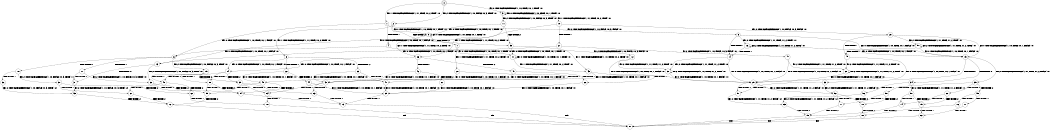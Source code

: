 digraph BCG {
size = "7, 10.5";
center = TRUE;
node [shape = circle];
0 [peripheries = 2];
0 -> 1 [label = "EX !1 !ATOMIC_EXCH_BRANCH (1, +1, TRUE, +0, 2, TRUE) !:0:"];
0 -> 2 [label = "EX !2 !ATOMIC_EXCH_BRANCH (1, +0, FALSE, +0, 3, TRUE) !:0:"];
0 -> 3 [label = "EX !0 !ATOMIC_EXCH_BRANCH (1, +0, TRUE, +0, 1, TRUE) !:0:"];
1 -> 4 [label = "TERMINATE !1"];
1 -> 5 [label = "EX !2 !ATOMIC_EXCH_BRANCH (1, +0, FALSE, +0, 3, FALSE) !:0:"];
1 -> 6 [label = "EX !0 !ATOMIC_EXCH_BRANCH (1, +0, TRUE, +0, 1, FALSE) !:0:"];
2 -> 7 [label = "TERMINATE !2"];
2 -> 8 [label = "EX !1 !ATOMIC_EXCH_BRANCH (1, +1, TRUE, +0, 2, TRUE) !:0:"];
2 -> 9 [label = "EX !0 !ATOMIC_EXCH_BRANCH (1, +0, TRUE, +0, 1, TRUE) !:0:"];
3 -> 10 [label = "EX !1 !ATOMIC_EXCH_BRANCH (1, +1, TRUE, +0, 2, TRUE) !:0:"];
3 -> 11 [label = "EX !2 !ATOMIC_EXCH_BRANCH (1, +0, FALSE, +0, 3, TRUE) !:0:"];
3 -> 3 [label = "EX !0 !ATOMIC_EXCH_BRANCH (1, +0, TRUE, +0, 1, TRUE) !:0:"];
4 -> 12 [label = "EX !2 !ATOMIC_EXCH_BRANCH (1, +0, FALSE, +0, 3, FALSE) !:0:"];
4 -> 13 [label = "EX !0 !ATOMIC_EXCH_BRANCH (1, +0, TRUE, +0, 1, FALSE) !:0:"];
5 -> 14 [label = "TERMINATE !1"];
5 -> 15 [label = "EX !0 !ATOMIC_EXCH_BRANCH (1, +0, TRUE, +0, 1, FALSE) !:0:"];
5 -> 16 [label = "EX !2 !ATOMIC_EXCH_BRANCH (1, +1, TRUE, +1, 2, TRUE) !:0:"];
6 -> 17 [label = "TERMINATE !1"];
6 -> 18 [label = "TERMINATE !0"];
6 -> 19 [label = "EX !2 !ATOMIC_EXCH_BRANCH (1, +0, FALSE, +0, 3, TRUE) !:0:"];
7 -> 20 [label = "EX !1 !ATOMIC_EXCH_BRANCH (1, +1, TRUE, +0, 2, TRUE) !:0:"];
7 -> 21 [label = "EX !0 !ATOMIC_EXCH_BRANCH (1, +0, TRUE, +0, 1, TRUE) !:0:"];
8 -> 22 [label = "TERMINATE !1"];
8 -> 23 [label = "TERMINATE !2"];
8 -> 24 [label = "EX !0 !ATOMIC_EXCH_BRANCH (1, +0, TRUE, +0, 1, FALSE) !:0:"];
9 -> 25 [label = "TERMINATE !2"];
9 -> 26 [label = "EX !1 !ATOMIC_EXCH_BRANCH (1, +1, TRUE, +0, 2, TRUE) !:0:"];
9 -> 9 [label = "EX !0 !ATOMIC_EXCH_BRANCH (1, +0, TRUE, +0, 1, TRUE) !:0:"];
10 -> 27 [label = "TERMINATE !1"];
10 -> 28 [label = "EX !2 !ATOMIC_EXCH_BRANCH (1, +0, FALSE, +0, 3, FALSE) !:0:"];
10 -> 6 [label = "EX !0 !ATOMIC_EXCH_BRANCH (1, +0, TRUE, +0, 1, FALSE) !:0:"];
11 -> 25 [label = "TERMINATE !2"];
11 -> 26 [label = "EX !1 !ATOMIC_EXCH_BRANCH (1, +1, TRUE, +0, 2, TRUE) !:0:"];
11 -> 9 [label = "EX !0 !ATOMIC_EXCH_BRANCH (1, +0, TRUE, +0, 1, TRUE) !:0:"];
12 -> 29 [label = "EX !0 !ATOMIC_EXCH_BRANCH (1, +0, TRUE, +0, 1, FALSE) !:0:"];
12 -> 30 [label = "EX !2 !ATOMIC_EXCH_BRANCH (1, +1, TRUE, +1, 2, TRUE) !:0:"];
13 -> 31 [label = "TERMINATE !0"];
13 -> 32 [label = "EX !2 !ATOMIC_EXCH_BRANCH (1, +0, FALSE, +0, 3, TRUE) !:0:"];
14 -> 29 [label = "EX !0 !ATOMIC_EXCH_BRANCH (1, +0, TRUE, +0, 1, FALSE) !:0:"];
14 -> 30 [label = "EX !2 !ATOMIC_EXCH_BRANCH (1, +1, TRUE, +1, 2, TRUE) !:0:"];
15 -> 33 [label = "TERMINATE !1"];
15 -> 34 [label = "TERMINATE !0"];
15 -> 35 [label = "EX !2 !ATOMIC_EXCH_BRANCH (1, +1, TRUE, +1, 2, FALSE) !:0:"];
16 -> 14 [label = "TERMINATE !1"];
16 -> 15 [label = "EX !0 !ATOMIC_EXCH_BRANCH (1, +0, TRUE, +0, 1, FALSE) !:0:"];
16 -> 16 [label = "EX !2 !ATOMIC_EXCH_BRANCH (1, +1, TRUE, +1, 2, TRUE) !:0:"];
17 -> 31 [label = "TERMINATE !0"];
17 -> 32 [label = "EX !2 !ATOMIC_EXCH_BRANCH (1, +0, FALSE, +0, 3, TRUE) !:0:"];
18 -> 36 [label = "TERMINATE !1"];
18 -> 37 [label = "EX !2 !ATOMIC_EXCH_BRANCH (1, +0, FALSE, +0, 3, TRUE) !:1:"];
19 -> 38 [label = "TERMINATE !1"];
19 -> 39 [label = "TERMINATE !2"];
19 -> 40 [label = "TERMINATE !0"];
20 -> 41 [label = "TERMINATE !1"];
20 -> 42 [label = "EX !0 !ATOMIC_EXCH_BRANCH (1, +0, TRUE, +0, 1, FALSE) !:0:"];
21 -> 43 [label = "EX !1 !ATOMIC_EXCH_BRANCH (1, +1, TRUE, +0, 2, TRUE) !:0:"];
21 -> 21 [label = "EX !0 !ATOMIC_EXCH_BRANCH (1, +0, TRUE, +0, 1, TRUE) !:0:"];
22 -> 44 [label = "TERMINATE !2"];
22 -> 45 [label = "EX !0 !ATOMIC_EXCH_BRANCH (1, +0, TRUE, +0, 1, FALSE) !:0:"];
23 -> 41 [label = "TERMINATE !1"];
23 -> 42 [label = "EX !0 !ATOMIC_EXCH_BRANCH (1, +0, TRUE, +0, 1, FALSE) !:0:"];
24 -> 38 [label = "TERMINATE !1"];
24 -> 39 [label = "TERMINATE !2"];
24 -> 40 [label = "TERMINATE !0"];
25 -> 43 [label = "EX !1 !ATOMIC_EXCH_BRANCH (1, +1, TRUE, +0, 2, TRUE) !:0:"];
25 -> 21 [label = "EX !0 !ATOMIC_EXCH_BRANCH (1, +0, TRUE, +0, 1, TRUE) !:0:"];
26 -> 46 [label = "TERMINATE !1"];
26 -> 47 [label = "TERMINATE !2"];
26 -> 24 [label = "EX !0 !ATOMIC_EXCH_BRANCH (1, +0, TRUE, +0, 1, FALSE) !:0:"];
27 -> 48 [label = "EX !2 !ATOMIC_EXCH_BRANCH (1, +0, FALSE, +0, 3, FALSE) !:0:"];
27 -> 13 [label = "EX !0 !ATOMIC_EXCH_BRANCH (1, +0, TRUE, +0, 1, FALSE) !:0:"];
28 -> 49 [label = "TERMINATE !1"];
28 -> 50 [label = "EX !2 !ATOMIC_EXCH_BRANCH (1, +1, TRUE, +1, 2, TRUE) !:0:"];
28 -> 15 [label = "EX !0 !ATOMIC_EXCH_BRANCH (1, +0, TRUE, +0, 1, FALSE) !:0:"];
29 -> 51 [label = "TERMINATE !0"];
29 -> 52 [label = "EX !2 !ATOMIC_EXCH_BRANCH (1, +1, TRUE, +1, 2, FALSE) !:0:"];
30 -> 29 [label = "EX !0 !ATOMIC_EXCH_BRANCH (1, +0, TRUE, +0, 1, FALSE) !:0:"];
30 -> 30 [label = "EX !2 !ATOMIC_EXCH_BRANCH (1, +1, TRUE, +1, 2, TRUE) !:0:"];
31 -> 53 [label = "EX !2 !ATOMIC_EXCH_BRANCH (1, +0, FALSE, +0, 3, TRUE) !:2:"];
32 -> 54 [label = "TERMINATE !2"];
32 -> 55 [label = "TERMINATE !0"];
33 -> 51 [label = "TERMINATE !0"];
33 -> 52 [label = "EX !2 !ATOMIC_EXCH_BRANCH (1, +1, TRUE, +1, 2, FALSE) !:0:"];
34 -> 56 [label = "TERMINATE !1"];
34 -> 57 [label = "EX !2 !ATOMIC_EXCH_BRANCH (1, +1, TRUE, +1, 2, FALSE) !:1:"];
35 -> 58 [label = "TERMINATE !1"];
35 -> 59 [label = "TERMINATE !2"];
35 -> 60 [label = "TERMINATE !0"];
36 -> 53 [label = "EX !2 !ATOMIC_EXCH_BRANCH (1, +0, FALSE, +0, 3, TRUE) !:2:"];
37 -> 61 [label = "TERMINATE !1"];
37 -> 62 [label = "TERMINATE !2"];
38 -> 54 [label = "TERMINATE !2"];
38 -> 55 [label = "TERMINATE !0"];
39 -> 63 [label = "TERMINATE !1"];
39 -> 64 [label = "TERMINATE !0"];
40 -> 61 [label = "TERMINATE !1"];
40 -> 62 [label = "TERMINATE !2"];
41 -> 65 [label = "EX !0 !ATOMIC_EXCH_BRANCH (1, +0, TRUE, +0, 1, FALSE) !:0:"];
42 -> 63 [label = "TERMINATE !1"];
42 -> 64 [label = "TERMINATE !0"];
43 -> 66 [label = "TERMINATE !1"];
43 -> 42 [label = "EX !0 !ATOMIC_EXCH_BRANCH (1, +0, TRUE, +0, 1, FALSE) !:0:"];
44 -> 65 [label = "EX !0 !ATOMIC_EXCH_BRANCH (1, +0, TRUE, +0, 1, FALSE) !:0:"];
45 -> 54 [label = "TERMINATE !2"];
45 -> 55 [label = "TERMINATE !0"];
46 -> 67 [label = "TERMINATE !2"];
46 -> 45 [label = "EX !0 !ATOMIC_EXCH_BRANCH (1, +0, TRUE, +0, 1, FALSE) !:0:"];
47 -> 66 [label = "TERMINATE !1"];
47 -> 42 [label = "EX !0 !ATOMIC_EXCH_BRANCH (1, +0, TRUE, +0, 1, FALSE) !:0:"];
48 -> 68 [label = "EX !2 !ATOMIC_EXCH_BRANCH (1, +1, TRUE, +1, 2, TRUE) !:0:"];
48 -> 29 [label = "EX !0 !ATOMIC_EXCH_BRANCH (1, +0, TRUE, +0, 1, FALSE) !:0:"];
49 -> 68 [label = "EX !2 !ATOMIC_EXCH_BRANCH (1, +1, TRUE, +1, 2, TRUE) !:0:"];
49 -> 29 [label = "EX !0 !ATOMIC_EXCH_BRANCH (1, +0, TRUE, +0, 1, FALSE) !:0:"];
50 -> 49 [label = "TERMINATE !1"];
50 -> 50 [label = "EX !2 !ATOMIC_EXCH_BRANCH (1, +1, TRUE, +1, 2, TRUE) !:0:"];
50 -> 15 [label = "EX !0 !ATOMIC_EXCH_BRANCH (1, +0, TRUE, +0, 1, FALSE) !:0:"];
51 -> 69 [label = "EX !2 !ATOMIC_EXCH_BRANCH (1, +1, TRUE, +1, 2, FALSE) !:2:"];
52 -> 70 [label = "TERMINATE !2"];
52 -> 71 [label = "TERMINATE !0"];
53 -> 72 [label = "TERMINATE !2"];
54 -> 73 [label = "TERMINATE !0"];
55 -> 72 [label = "TERMINATE !2"];
56 -> 69 [label = "EX !2 !ATOMIC_EXCH_BRANCH (1, +1, TRUE, +1, 2, FALSE) !:2:"];
57 -> 74 [label = "TERMINATE !1"];
57 -> 75 [label = "TERMINATE !2"];
58 -> 70 [label = "TERMINATE !2"];
58 -> 71 [label = "TERMINATE !0"];
59 -> 76 [label = "TERMINATE !1"];
59 -> 77 [label = "TERMINATE !0"];
60 -> 74 [label = "TERMINATE !1"];
60 -> 75 [label = "TERMINATE !2"];
61 -> 72 [label = "TERMINATE !2"];
62 -> 78 [label = "TERMINATE !1"];
63 -> 73 [label = "TERMINATE !0"];
64 -> 78 [label = "TERMINATE !1"];
65 -> 73 [label = "TERMINATE !0"];
66 -> 65 [label = "EX !0 !ATOMIC_EXCH_BRANCH (1, +0, TRUE, +0, 1, FALSE) !:0:"];
67 -> 65 [label = "EX !0 !ATOMIC_EXCH_BRANCH (1, +0, TRUE, +0, 1, FALSE) !:0:"];
68 -> 68 [label = "EX !2 !ATOMIC_EXCH_BRANCH (1, +1, TRUE, +1, 2, TRUE) !:0:"];
68 -> 29 [label = "EX !0 !ATOMIC_EXCH_BRANCH (1, +0, TRUE, +0, 1, FALSE) !:0:"];
69 -> 79 [label = "TERMINATE !2"];
70 -> 80 [label = "TERMINATE !0"];
71 -> 79 [label = "TERMINATE !2"];
72 -> 81 [label = "exit"];
73 -> 81 [label = "exit"];
74 -> 79 [label = "TERMINATE !2"];
75 -> 82 [label = "TERMINATE !1"];
76 -> 80 [label = "TERMINATE !0"];
77 -> 82 [label = "TERMINATE !1"];
78 -> 81 [label = "exit"];
79 -> 81 [label = "exit"];
80 -> 81 [label = "exit"];
82 -> 81 [label = "exit"];
}

